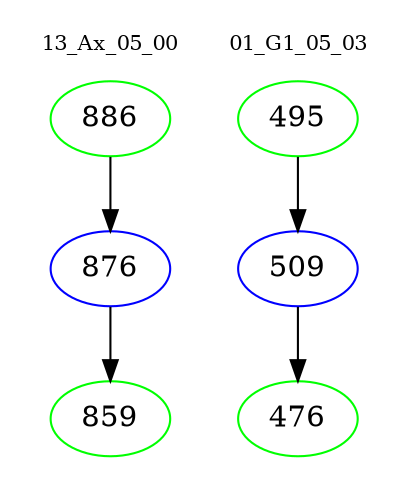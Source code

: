 digraph{
subgraph cluster_0 {
color = white
label = "13_Ax_05_00";
fontsize=10;
T0_886 [label="886", color="green"]
T0_886 -> T0_876 [color="black"]
T0_876 [label="876", color="blue"]
T0_876 -> T0_859 [color="black"]
T0_859 [label="859", color="green"]
}
subgraph cluster_1 {
color = white
label = "01_G1_05_03";
fontsize=10;
T1_495 [label="495", color="green"]
T1_495 -> T1_509 [color="black"]
T1_509 [label="509", color="blue"]
T1_509 -> T1_476 [color="black"]
T1_476 [label="476", color="green"]
}
}
